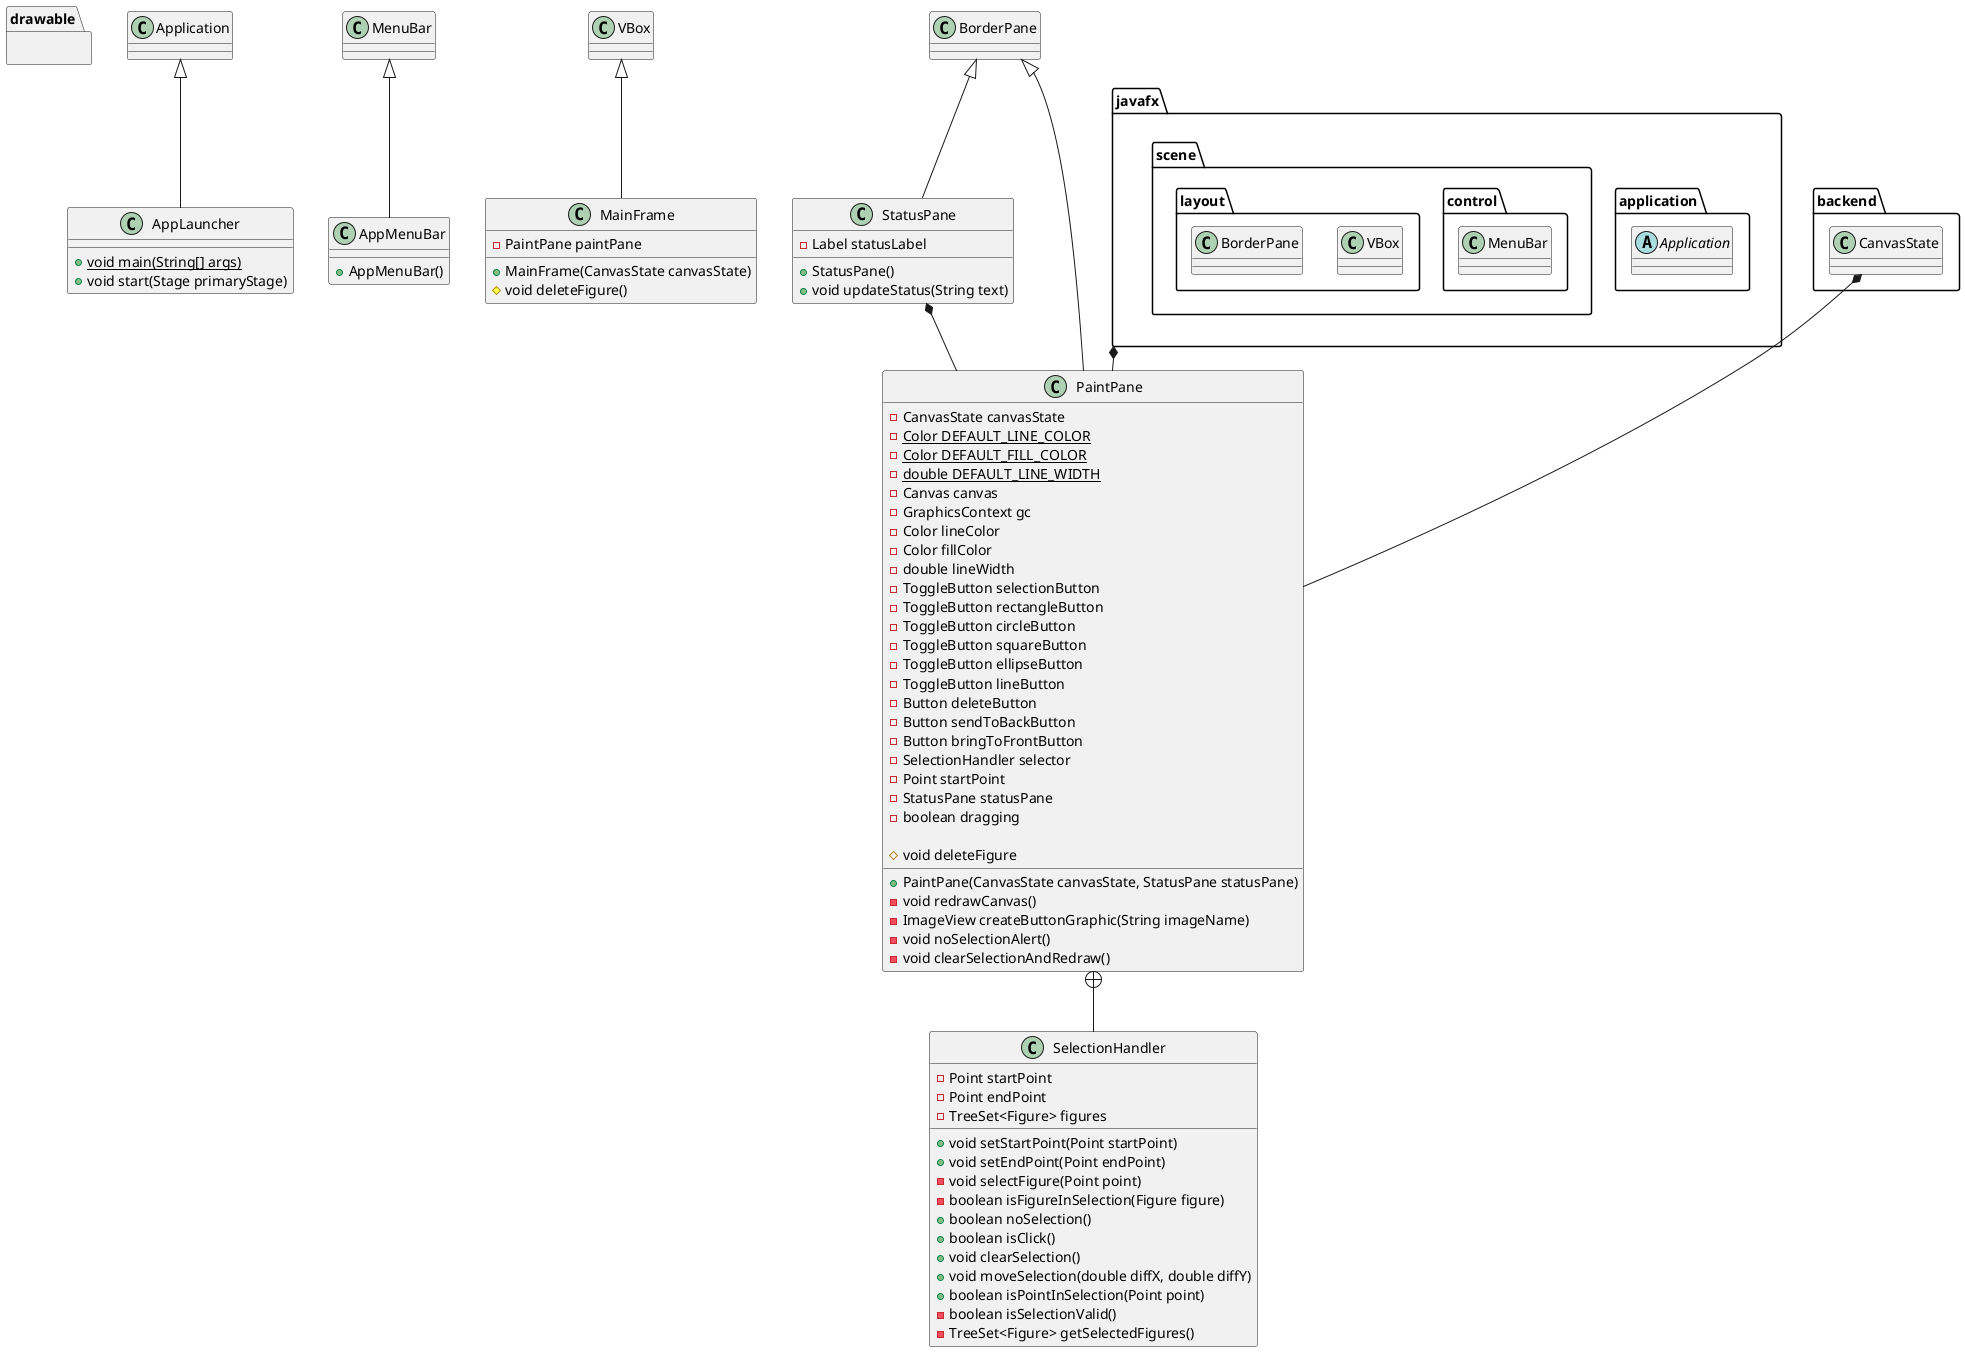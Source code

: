 @startuml
'https://plantuml.com/class-diagram

package drawable {
}

package javafx {
    package application {
        abstract class Application
    }
    package scene {
        package control {
            class MenuBar
        }
        package layout {
            class VBox
            class BorderPane
        }
    }
}

class AppLauncher extends Application {
    + {static} void main(String[] args)
    + void start(Stage primaryStage)
}

class AppMenuBar extends MenuBar {
    + AppMenuBar()
}

class MainFrame extends VBox {
    - PaintPane paintPane

    + MainFrame(CanvasState canvasState)
    # void deleteFigure()
}

class StatusPane extends BorderPane {
    - Label statusLabel

    + StatusPane()
    + void updateStatus(String text)
}

package backend {
    class CanvasState
}

class PaintPane extends BorderPane {
    - CanvasState canvasState
    - {static} Color DEFAULT_LINE_COLOR
    - {static} Color DEFAULT_FILL_COLOR
    - {static} double DEFAULT_LINE_WIDTH
    - Canvas canvas
    - GraphicsContext gc
    - Color lineColor
    - Color fillColor
    - double lineWidth
    - ToggleButton selectionButton
    - ToggleButton rectangleButton
    - ToggleButton circleButton
    - ToggleButton squareButton
    - ToggleButton ellipseButton
    - ToggleButton lineButton
    - Button deleteButton
    - Button sendToBackButton
    - Button bringToFrontButton
    - SelectionHandler selector
    - Point startPoint
    - StatusPane statusPane
    - boolean dragging

    + PaintPane(CanvasState canvasState, StatusPane statusPane)
    - void redrawCanvas()
    - ImageView createButtonGraphic(String imageName)
    - void noSelectionAlert()
    - void clearSelectionAndRedraw()
    # void deleteFigure
}

class SelectionHandler {
    - Point startPoint
    - Point endPoint
    - TreeSet<Figure> figures

    + void setStartPoint(Point startPoint)
    + void setEndPoint(Point endPoint)
    - void selectFigure(Point point)
    - boolean isFigureInSelection(Figure figure)
    + boolean noSelection()
    + boolean isClick()
    + void clearSelection()
    + void moveSelection(double diffX, double diffY)
    + boolean isPointInSelection(Point point)
    - boolean isSelectionValid()
    - TreeSet<Figure> getSelectedFigures()
}

CanvasState *-- PaintPane
StatusPane *-- PaintPane
PaintPane +-- SelectionHandler
javafx *-- PaintPane

@enduml